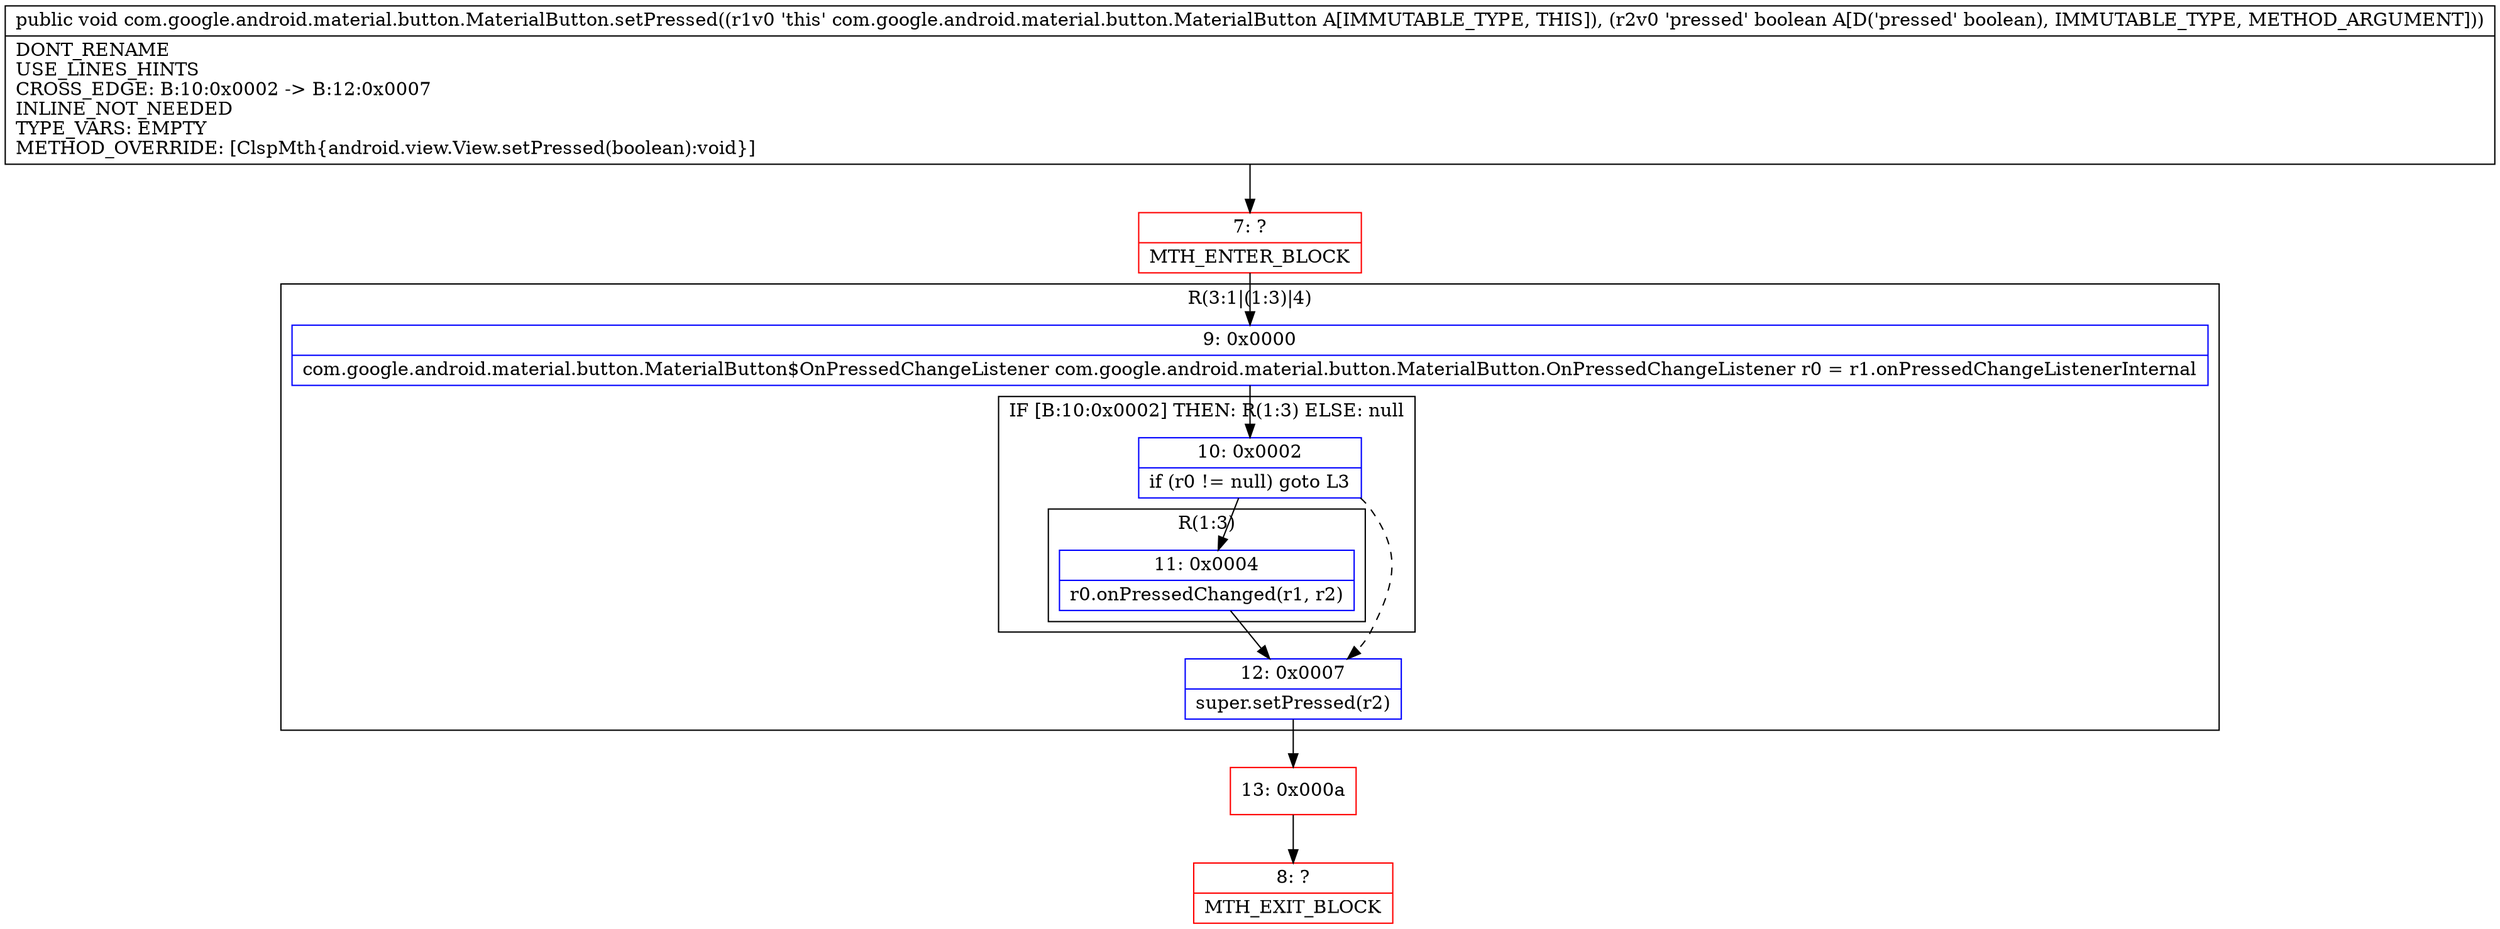digraph "CFG forcom.google.android.material.button.MaterialButton.setPressed(Z)V" {
subgraph cluster_Region_2083239921 {
label = "R(3:1|(1:3)|4)";
node [shape=record,color=blue];
Node_9 [shape=record,label="{9\:\ 0x0000|com.google.android.material.button.MaterialButton$OnPressedChangeListener com.google.android.material.button.MaterialButton.OnPressedChangeListener r0 = r1.onPressedChangeListenerInternal\l}"];
subgraph cluster_IfRegion_1177869590 {
label = "IF [B:10:0x0002] THEN: R(1:3) ELSE: null";
node [shape=record,color=blue];
Node_10 [shape=record,label="{10\:\ 0x0002|if (r0 != null) goto L3\l}"];
subgraph cluster_Region_1903492018 {
label = "R(1:3)";
node [shape=record,color=blue];
Node_11 [shape=record,label="{11\:\ 0x0004|r0.onPressedChanged(r1, r2)\l}"];
}
}
Node_12 [shape=record,label="{12\:\ 0x0007|super.setPressed(r2)\l}"];
}
Node_7 [shape=record,color=red,label="{7\:\ ?|MTH_ENTER_BLOCK\l}"];
Node_13 [shape=record,color=red,label="{13\:\ 0x000a}"];
Node_8 [shape=record,color=red,label="{8\:\ ?|MTH_EXIT_BLOCK\l}"];
MethodNode[shape=record,label="{public void com.google.android.material.button.MaterialButton.setPressed((r1v0 'this' com.google.android.material.button.MaterialButton A[IMMUTABLE_TYPE, THIS]), (r2v0 'pressed' boolean A[D('pressed' boolean), IMMUTABLE_TYPE, METHOD_ARGUMENT]))  | DONT_RENAME\lUSE_LINES_HINTS\lCROSS_EDGE: B:10:0x0002 \-\> B:12:0x0007\lINLINE_NOT_NEEDED\lTYPE_VARS: EMPTY\lMETHOD_OVERRIDE: [ClspMth\{android.view.View.setPressed(boolean):void\}]\l}"];
MethodNode -> Node_7;Node_9 -> Node_10;
Node_10 -> Node_11;
Node_10 -> Node_12[style=dashed];
Node_11 -> Node_12;
Node_12 -> Node_13;
Node_7 -> Node_9;
Node_13 -> Node_8;
}

